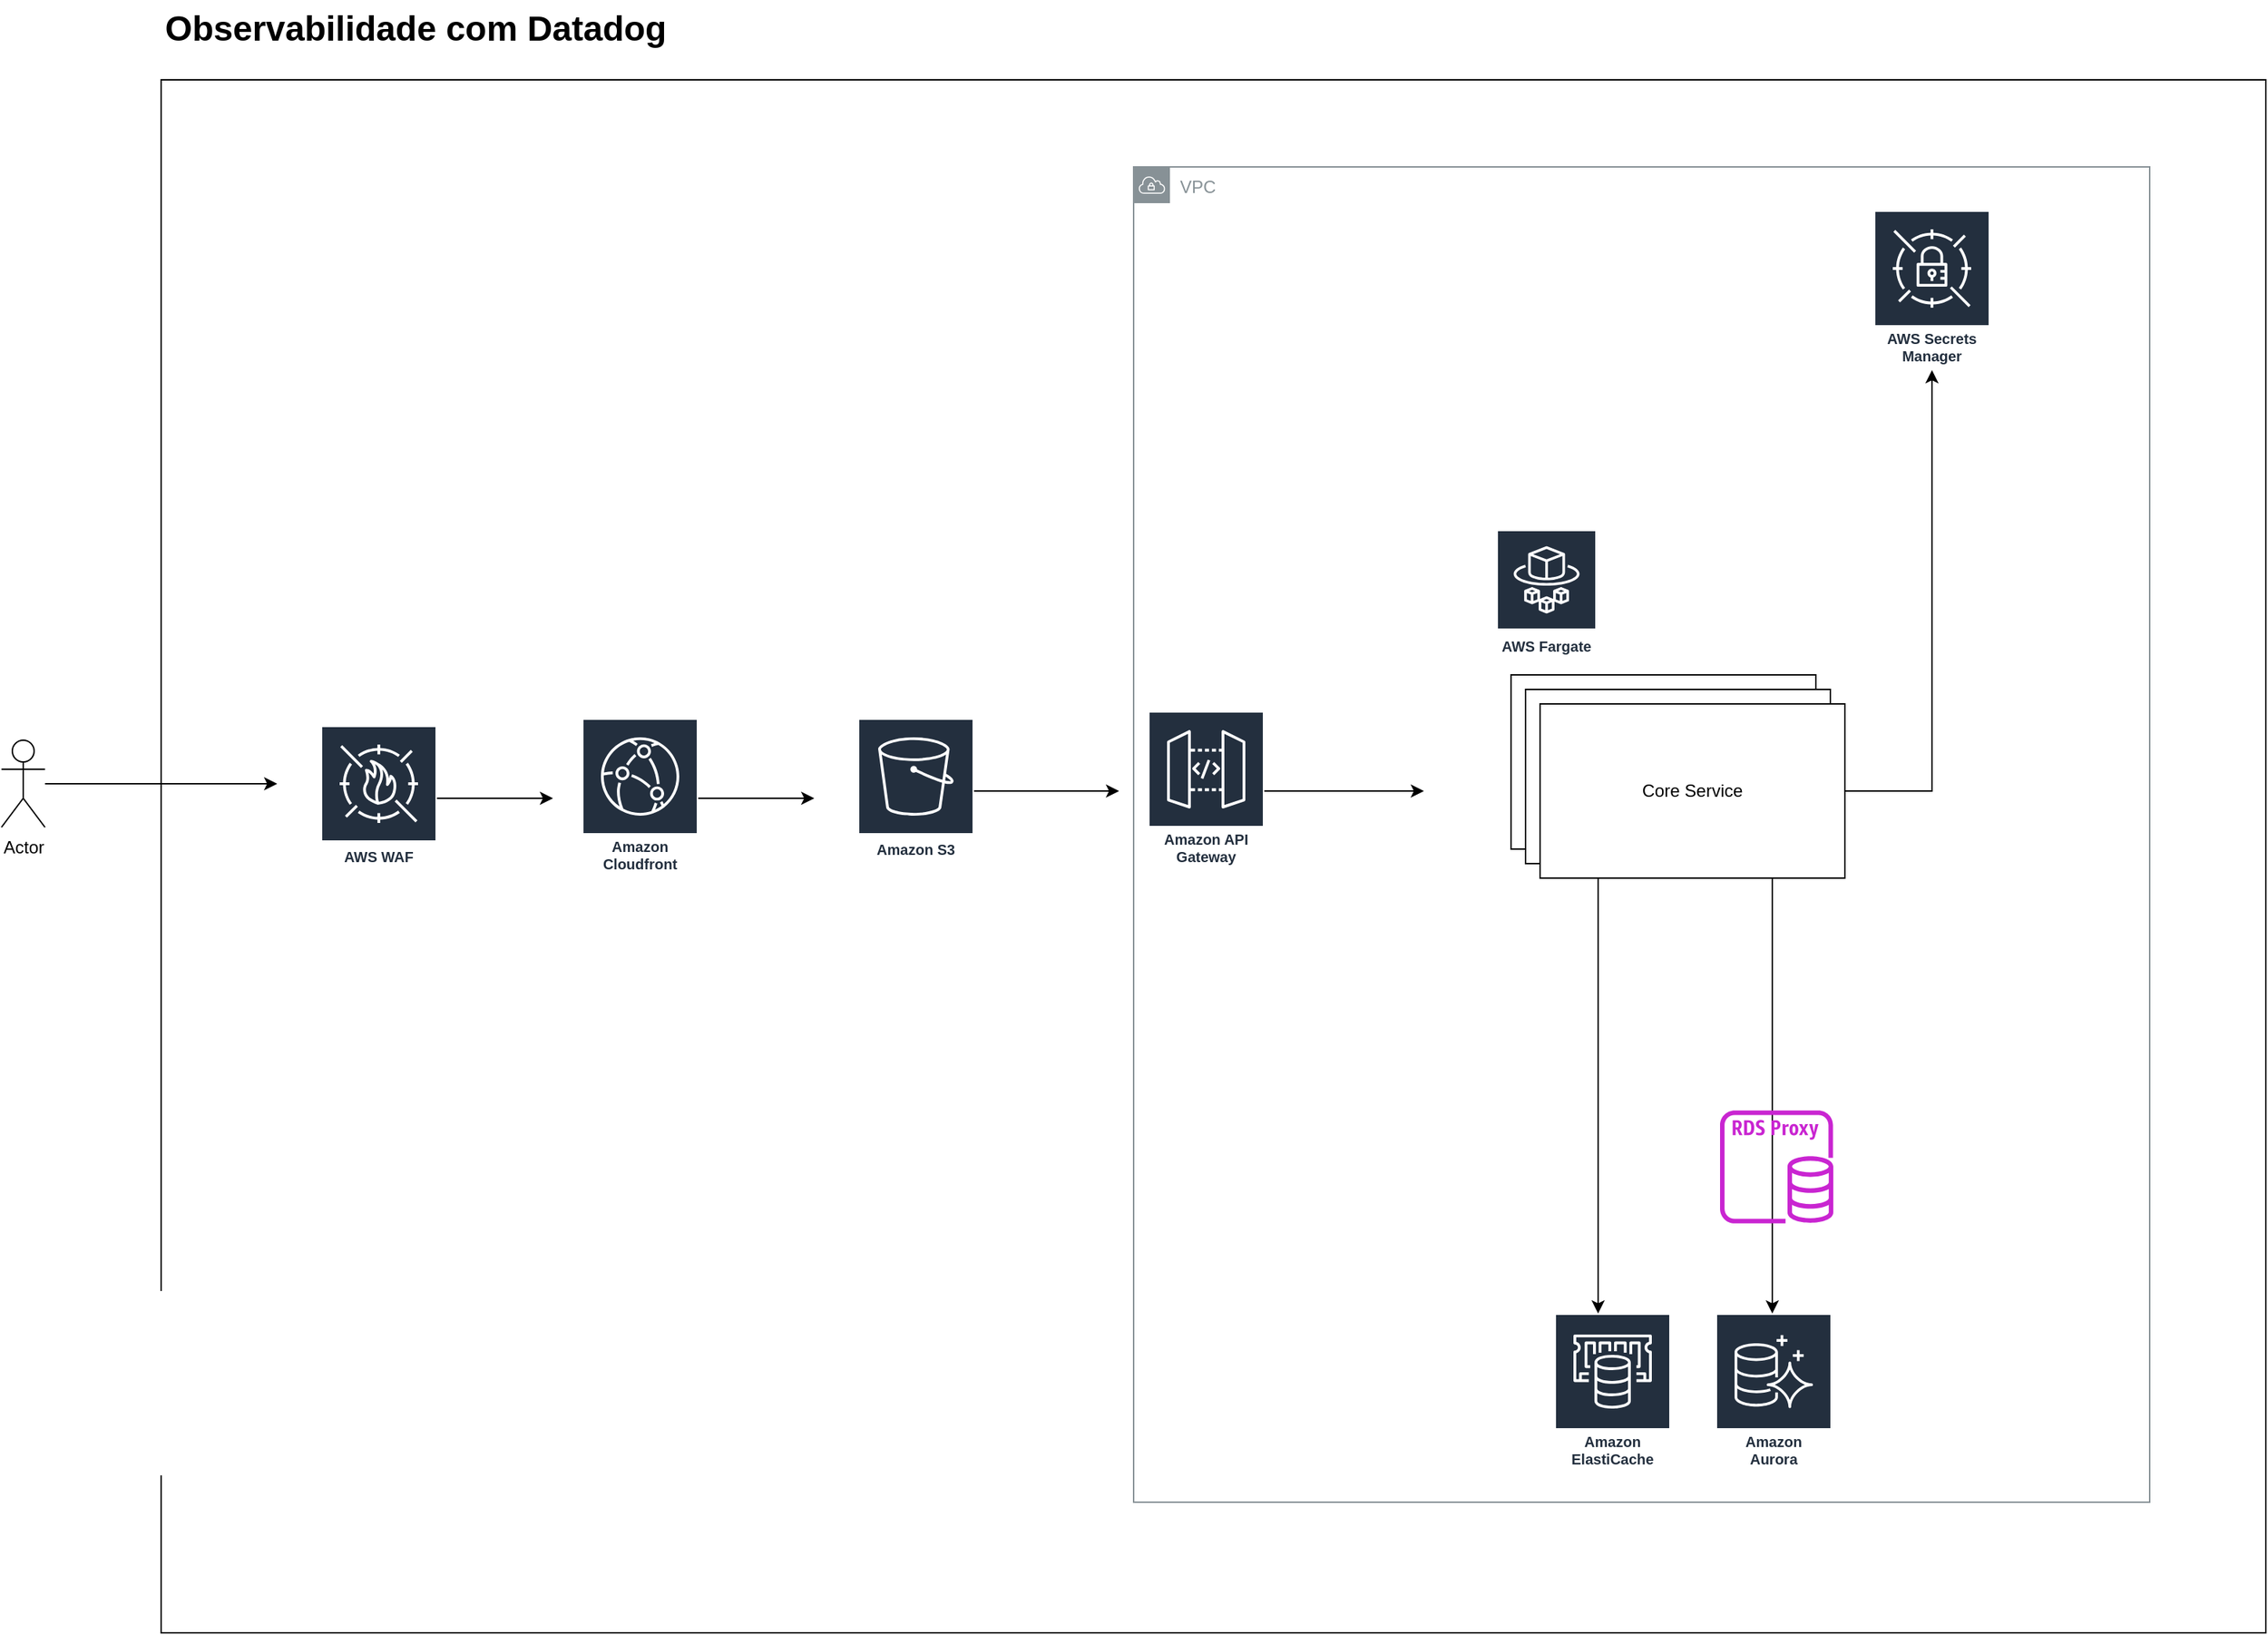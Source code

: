 <mxfile version="28.0.7">
  <diagram name="Página-1" id="dqN22XCLoqeDjq-72k6U">
    <mxGraphModel dx="3200" dy="1445" grid="1" gridSize="10" guides="1" tooltips="1" connect="1" arrows="1" fold="1" page="1" pageScale="1" pageWidth="827" pageHeight="1169" math="0" shadow="0">
      <root>
        <mxCell id="0" />
        <mxCell id="1" parent="0" />
        <mxCell id="SxeEpIheqYD6DU2ilgLL-68" value="" style="rounded=0;whiteSpace=wrap;html=1;" vertex="1" parent="1">
          <mxGeometry x="-660" y="480" width="1450" height="1070" as="geometry" />
        </mxCell>
        <mxCell id="SxeEpIheqYD6DU2ilgLL-67" value="VPC" style="sketch=0;outlineConnect=0;gradientColor=none;html=1;whiteSpace=wrap;fontSize=12;fontStyle=0;shape=mxgraph.aws4.group;grIcon=mxgraph.aws4.group_vpc;strokeColor=#879196;fillColor=none;verticalAlign=top;align=left;spacingLeft=30;fontColor=#879196;dashed=0;" vertex="1" parent="1">
          <mxGeometry x="10" y="540" width="700" height="920" as="geometry" />
        </mxCell>
        <mxCell id="SxeEpIheqYD6DU2ilgLL-52" style="edgeStyle=orthogonalEdgeStyle;rounded=0;orthogonalLoop=1;jettySize=auto;html=1;" edge="1" parent="1" source="SxeEpIheqYD6DU2ilgLL-5" target="SxeEpIheqYD6DU2ilgLL-26">
          <mxGeometry relative="1" as="geometry" />
        </mxCell>
        <mxCell id="SxeEpIheqYD6DU2ilgLL-69" value="&lt;font style=&quot;font-size: 24px;&quot;&gt;Observabilidade com Datadog&lt;/font&gt;" style="text;html=1;align=center;verticalAlign=middle;resizable=0;points=[];autosize=1;strokeColor=none;fillColor=none;strokeWidth=3;fontStyle=1" vertex="1" parent="1">
          <mxGeometry x="-660" y="425" width="350" height="40" as="geometry" />
        </mxCell>
        <mxCell id="SxeEpIheqYD6DU2ilgLL-2" value="Clientes Core" style="rounded=0;whiteSpace=wrap;html=1;" vertex="1" parent="1">
          <mxGeometry x="270" y="890" width="210" height="120" as="geometry" />
        </mxCell>
        <mxCell id="SxeEpIheqYD6DU2ilgLL-4" value="Clientes Core" style="rounded=0;whiteSpace=wrap;html=1;" vertex="1" parent="1">
          <mxGeometry x="280" y="900" width="210" height="120" as="geometry" />
        </mxCell>
        <mxCell id="SxeEpIheqYD6DU2ilgLL-61" style="edgeStyle=orthogonalEdgeStyle;rounded=0;orthogonalLoop=1;jettySize=auto;html=1;" edge="1" parent="1" source="SxeEpIheqYD6DU2ilgLL-5" target="SxeEpIheqYD6DU2ilgLL-7">
          <mxGeometry relative="1" as="geometry">
            <Array as="points">
              <mxPoint x="450" y="1110" />
              <mxPoint x="450" y="1110" />
            </Array>
          </mxGeometry>
        </mxCell>
        <mxCell id="SxeEpIheqYD6DU2ilgLL-75" style="edgeStyle=orthogonalEdgeStyle;rounded=0;orthogonalLoop=1;jettySize=auto;html=1;" edge="1" parent="1" source="SxeEpIheqYD6DU2ilgLL-5" target="SxeEpIheqYD6DU2ilgLL-70">
          <mxGeometry relative="1" as="geometry">
            <Array as="points">
              <mxPoint x="330" y="1110" />
              <mxPoint x="330" y="1110" />
            </Array>
          </mxGeometry>
        </mxCell>
        <mxCell id="SxeEpIheqYD6DU2ilgLL-5" value="Core Service" style="rounded=0;whiteSpace=wrap;html=1;" vertex="1" parent="1">
          <mxGeometry x="290" y="910" width="210" height="120" as="geometry" />
        </mxCell>
        <mxCell id="SxeEpIheqYD6DU2ilgLL-7" value="Amazon&#xa;Aurora" style="sketch=0;outlineConnect=0;fontColor=#232F3E;gradientColor=none;strokeColor=#ffffff;fillColor=#232F3E;dashed=0;verticalLabelPosition=middle;verticalAlign=bottom;align=center;html=1;whiteSpace=wrap;fontSize=10;fontStyle=1;spacing=3;shape=mxgraph.aws4.productIcon;prIcon=mxgraph.aws4.aurora;" vertex="1" parent="1">
          <mxGeometry x="411" y="1330" width="80" height="110" as="geometry" />
        </mxCell>
        <mxCell id="SxeEpIheqYD6DU2ilgLL-9" value="AWS Fargate" style="sketch=0;outlineConnect=0;fontColor=#232F3E;gradientColor=none;strokeColor=#ffffff;fillColor=#232F3E;dashed=0;verticalLabelPosition=middle;verticalAlign=bottom;align=center;html=1;whiteSpace=wrap;fontSize=10;fontStyle=1;spacing=3;shape=mxgraph.aws4.productIcon;prIcon=mxgraph.aws4.fargate;" vertex="1" parent="1">
          <mxGeometry x="260" y="790" width="69" height="90" as="geometry" />
        </mxCell>
        <mxCell id="SxeEpIheqYD6DU2ilgLL-62" style="edgeStyle=orthogonalEdgeStyle;rounded=0;orthogonalLoop=1;jettySize=auto;html=1;" edge="1" parent="1" source="SxeEpIheqYD6DU2ilgLL-36">
          <mxGeometry relative="1" as="geometry">
            <mxPoint x="-580" y="965" as="targetPoint" />
          </mxGeometry>
        </mxCell>
        <mxCell id="SxeEpIheqYD6DU2ilgLL-36" value="Actor" style="shape=umlActor;verticalLabelPosition=bottom;verticalAlign=top;html=1;outlineConnect=0;" vertex="1" parent="1">
          <mxGeometry x="-770" y="935" width="30" height="60" as="geometry" />
        </mxCell>
        <mxCell id="SxeEpIheqYD6DU2ilgLL-63" style="edgeStyle=orthogonalEdgeStyle;rounded=0;orthogonalLoop=1;jettySize=auto;html=1;" edge="1" parent="1" source="SxeEpIheqYD6DU2ilgLL-46">
          <mxGeometry relative="1" as="geometry">
            <mxPoint x="-390" y="975" as="targetPoint" />
          </mxGeometry>
        </mxCell>
        <mxCell id="SxeEpIheqYD6DU2ilgLL-46" value="AWS WAF" style="sketch=0;outlineConnect=0;fontColor=#232F3E;gradientColor=none;strokeColor=#ffffff;fillColor=#232F3E;dashed=0;verticalLabelPosition=middle;verticalAlign=bottom;align=center;html=1;whiteSpace=wrap;fontSize=10;fontStyle=1;spacing=3;shape=mxgraph.aws4.productIcon;prIcon=mxgraph.aws4.waf;" vertex="1" parent="1">
          <mxGeometry x="-550" y="925" width="80" height="100" as="geometry" />
        </mxCell>
        <mxCell id="SxeEpIheqYD6DU2ilgLL-64" style="edgeStyle=orthogonalEdgeStyle;rounded=0;orthogonalLoop=1;jettySize=auto;html=1;" edge="1" parent="1" source="SxeEpIheqYD6DU2ilgLL-50">
          <mxGeometry relative="1" as="geometry">
            <mxPoint x="-210" y="975" as="targetPoint" />
          </mxGeometry>
        </mxCell>
        <mxCell id="SxeEpIheqYD6DU2ilgLL-50" value="Amazon Cloudfront" style="sketch=0;outlineConnect=0;fontColor=#232F3E;gradientColor=none;strokeColor=#ffffff;fillColor=#232F3E;dashed=0;verticalLabelPosition=middle;verticalAlign=bottom;align=center;html=1;whiteSpace=wrap;fontSize=10;fontStyle=1;spacing=3;shape=mxgraph.aws4.productIcon;prIcon=mxgraph.aws4.cloudfront;" vertex="1" parent="1">
          <mxGeometry x="-370" y="920" width="80" height="110" as="geometry" />
        </mxCell>
        <mxCell id="SxeEpIheqYD6DU2ilgLL-65" style="edgeStyle=orthogonalEdgeStyle;rounded=0;orthogonalLoop=1;jettySize=auto;html=1;" edge="1" parent="1" source="SxeEpIheqYD6DU2ilgLL-51">
          <mxGeometry relative="1" as="geometry">
            <mxPoint y="970" as="targetPoint" />
          </mxGeometry>
        </mxCell>
        <mxCell id="SxeEpIheqYD6DU2ilgLL-51" value="Amazon S3" style="sketch=0;outlineConnect=0;fontColor=#232F3E;gradientColor=none;strokeColor=#ffffff;fillColor=#232F3E;dashed=0;verticalLabelPosition=middle;verticalAlign=bottom;align=center;html=1;whiteSpace=wrap;fontSize=10;fontStyle=1;spacing=3;shape=mxgraph.aws4.productIcon;prIcon=mxgraph.aws4.s3;" vertex="1" parent="1">
          <mxGeometry x="-180" y="920" width="80" height="100" as="geometry" />
        </mxCell>
        <mxCell id="SxeEpIheqYD6DU2ilgLL-66" style="edgeStyle=orthogonalEdgeStyle;rounded=0;orthogonalLoop=1;jettySize=auto;html=1;" edge="1" parent="1" source="SxeEpIheqYD6DU2ilgLL-53">
          <mxGeometry relative="1" as="geometry">
            <mxPoint x="210" y="970" as="targetPoint" />
          </mxGeometry>
        </mxCell>
        <mxCell id="SxeEpIheqYD6DU2ilgLL-53" value="Amazon API Gateway" style="sketch=0;outlineConnect=0;fontColor=#232F3E;gradientColor=none;strokeColor=#ffffff;fillColor=#232F3E;dashed=0;verticalLabelPosition=middle;verticalAlign=bottom;align=center;html=1;whiteSpace=wrap;fontSize=10;fontStyle=1;spacing=3;shape=mxgraph.aws4.productIcon;prIcon=mxgraph.aws4.api_gateway;" vertex="1" parent="1">
          <mxGeometry x="20" y="915" width="80" height="110" as="geometry" />
        </mxCell>
        <mxCell id="SxeEpIheqYD6DU2ilgLL-59" value="" style="sketch=0;outlineConnect=0;fontColor=#232F3E;gradientColor=none;fillColor=#C925D1;strokeColor=none;dashed=0;verticalLabelPosition=bottom;verticalAlign=top;align=center;html=1;fontSize=12;fontStyle=0;aspect=fixed;pointerEvents=1;shape=mxgraph.aws4.rds_proxy;" vertex="1" parent="1">
          <mxGeometry x="414" y="1190" width="78" height="78" as="geometry" />
        </mxCell>
        <mxCell id="SxeEpIheqYD6DU2ilgLL-70" value="Amazon ElastiCache" style="sketch=0;outlineConnect=0;fontColor=#232F3E;gradientColor=none;strokeColor=#ffffff;fillColor=#232F3E;dashed=0;verticalLabelPosition=middle;verticalAlign=bottom;align=center;html=1;whiteSpace=wrap;fontSize=10;fontStyle=1;spacing=3;shape=mxgraph.aws4.productIcon;prIcon=mxgraph.aws4.elasticache;" vertex="1" parent="1">
          <mxGeometry x="300" y="1330" width="80" height="110" as="geometry" />
        </mxCell>
        <mxCell id="SxeEpIheqYD6DU2ilgLL-26" value="AWS Secrets Manager" style="sketch=0;outlineConnect=0;fontColor=#232F3E;gradientColor=none;strokeColor=#ffffff;fillColor=#232F3E;dashed=0;verticalLabelPosition=middle;verticalAlign=bottom;align=center;html=1;whiteSpace=wrap;fontSize=10;fontStyle=1;spacing=3;shape=mxgraph.aws4.productIcon;prIcon=mxgraph.aws4.secrets_manager;" vertex="1" parent="1">
          <mxGeometry x="520" y="570" width="80" height="110" as="geometry" />
        </mxCell>
        <mxCell id="SxeEpIheqYD6DU2ilgLL-76" value="" style="shape=image;html=1;verticalAlign=top;verticalLabelPosition=bottom;labelBackgroundColor=#ffffff;imageAspect=0;aspect=fixed;image=https://icons.diagrams.net/icon-cache1/Boxicons_Logos-2642/bxl-docker-1377.svg" vertex="1" parent="1">
          <mxGeometry x="290" y="1030" width="24" height="24" as="geometry" />
        </mxCell>
      </root>
    </mxGraphModel>
  </diagram>
</mxfile>
